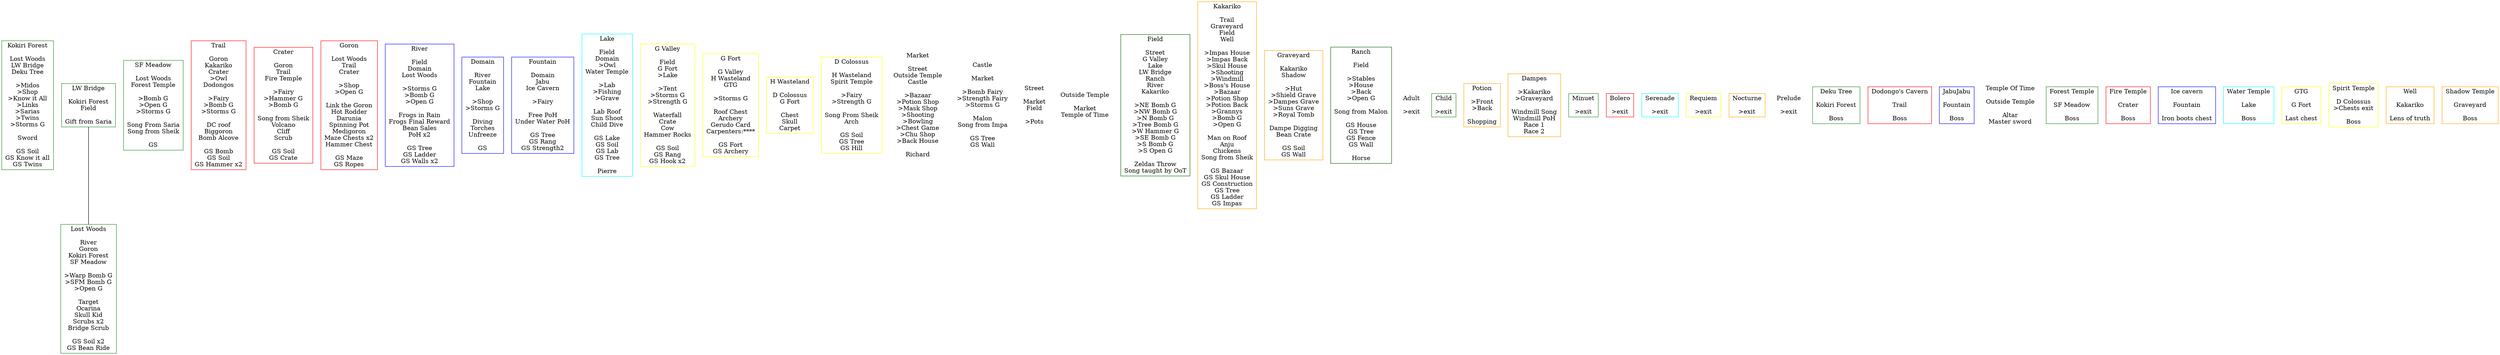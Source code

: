 digraph G {

#-----------------------------------------------------
#Kokiri Forest

KokiriForest[ submenu="Forest", shape="box", color="forestgreen", label="Kokiri Forest

Lost Woods
LW Bridge
Deku Tree

>Midos
>Shop
>Know it All
>Links
>Sarias
>Twins
>Storms G

Sword

GS Soil
GS Know it all
GS Twins
"]

#-----------------------------------------------------
#Lost Woods
LostWoods[ submenu="Forest", shape="box", color="forestgreen", label="Lost Woods

River
Goron
Kokiri Forest
SF Meadow

>Warp Bomb G
>SFM Bomb G
>Open G

Target
Ocarina
Skull Kid
Scrubs x2
Bridge Scrub

GS Soil x2
GS Bean Ride
"]

#-----------------------------------------------------
#Lost Woods Bridge
LWBridge[ submenu="Forest", shape="box", color="forestgreen", label="LW Bridge

Kokiri Forest
Field

Gift from Saria
"]

LWBridge -> LostWoods [ label = "", arrowhead="none", arrowtail="none" ]

#-----------------------------------------------------
#Sacred Forest Meadow
SFMeadow[ submenu="Forest", shape="box", color="forestgreen", label="SF Meadow

Lost Woods
Forest Temple

>Bomb G
>Open G
>Storms G

Song From Saria
Song from Sheik

GS
"]

#-----------------------------------------------------
#Death Mountain Trail
Trail[ submenu="Death Mountain", shape="box", color="red", label="Trail

Goron
Kakariko
Crater
>Owl
Dodongos

>Fairy
>Bomb G
>Storms G

DC roof
Biggoron
Bomb Alcove

GS Bomb
GS Soil
GS Hammer x2
"]

#-----------------------------------------------------
#Death Mountain Crater
Crater[ submenu="Death Mountain", shape="box", color="red", label="Crater

Goron
Trail
Fire Temple

>Fairy
>Hammer G
>Bomb G

Song from Sheik
Volcano
Cliff
Scrub

GS Soil
GS Crate
"]

#-----------------------------------------------------
#Goron City
Goron[ submenu="Death Mountain", shape="box", color="red", label="Goron

Lost Woods
Trail
Crater

>Shop
>Open G

Link the Goron
Hot Rodder
Darunia
Spinning Pot
Medigoron
Maze Chests x2
Hammer Chest

GS Maze
GS Ropes
"]

#-----------------------------------------------------
#Zoras River
River[ submenu="Zora", shape="box", color="blue", label="River

Field
Domain
Lost Woods

>Storms G
>Bomb G
>Open G

Frogs in Rain
Frogs Final Reward
Bean Sales
PoH x2

GS Tree
GS Ladder
GS Walls x2
"]

#-----------------------------------------------------
#Zoras Domain
Domain[ submenu="Zora", shape="box", color="blue", label="Domain

River
Fountain
Lake

>Shop
>Storms G

Diving
Torches
Unfreeze

GS
"]

#-----------------------------------------------------
#Zoras Fountain
Fountain[ submenu="Zora", shape="box", color="blue", label="Fountain

Domain
Jabu
Ice Cavern

>Fairy

Free PoH
Under Water PoH

GS Tree
GS Rang
GS Strength2
"]

#-----------------------------------------------------
#Lake Hylia

Lake[ submenu="Hyrule", shape="box", color="cyan", label="Lake

Field
Domain
>Owl
Water Temple

>Lab
>Fishing
>Grave

Lab Roof
Sun Shoot
Child Dive

GS Lake
GS Soil
GS Lab
GS Tree

Pierre
"]

#-----------------------------------------------------
#Gerudo Valley
GValley[ submenu="Gerudo", shape="box", color="yellow", label="G Valley

Field
G Fort
>Lake

>Tent
>Storms G
>Strength G

Waterfall
Crate
Cow
Hammer Rocks

GS Soil
GS Rang
GS Hook x2
"]

#broken in chaos san
#GValley -> Lake [ label = "" ]

#-----------------------------------------------------
#Gerudo Fortress
GFort[ submenu="Gerudo", shape="box", color="yellow", label="G Fort

G Valley
H Wasteland
GTG

>Storms G

Roof Chest
Archery
Gerudo Card
Carpenters:****

GS Fort
GS Archery
"]

#-----------------------------------------------------
#Haunted Wasteland
HWasteland[ submenu="Gerudo", shape="box", color="yellow", label="H Wasteland

D Colossus
G Fort

Chest
Skull
Carpet
"]

#-----------------------------------------------------
#Desert Colossus
DColossus[ submenu="Gerudo", shape="box", color="yellow", label="D Colossus

H Wasteland
Spirit Temple

>Fairy
>Strength G

Song From Sheik
Arch

GS Soil
GS Tree
GS Hill
"]

#-----------------------------------------------------
#Hyrule Castle Market

Market[ submenu="Hyrule", shape="box", color="white", label="Market

Street
Outside Temple
Castle

>Bazaar
>Potion Shop
>Mask Shop
>Shooting
>Bowling
>Chest Game
>Chu Shop
>Back House

Richard
"]

#-----------------------------------------------------
#Hyrule Castle

Castle[ submenu="Hyrule", shape="box",  color="white", label="Castle

Market

>Bomb Fairy
>Strength Fairy
>Storms G

Malon
Song from Impa

GS Tree
GS Wall
"]

#-----------------------------------------------------
#Drawbridge Street

Street[ submenu="Hyrule", shape="box", color="white", label="Street

Market
Field

>Pots
"]

#-----------------------------------------------------
#Outside Temple of Time
OutsideTemple[ submenu="Hyrule", shape="box", color="white", label="Outside Temple

Market
Temple of Time
"]

#-----------------------------------------------------
#Hyrule Field
Field[ submenu="Hyrule", shape="box", color="darkgreen", label="Field

Street
G Valley
Lake
LW Bridge
Ranch
River
Kakariko

>NE Bomb G
>NW Bomb G
>N Bomb G
>Tree Bomb G
>W Hammer G
>SE Bomb G
>S Bomb G
>S Open G

Zeldas Throw
Song taught by OoT
"]

#-----------------------------------------------------
#Kakariko Village
Kakariko[ submenu="Kakariko", shape="box", color="orange", label="Kakariko

Trail
Graveyard
Field
Well

>Impas House
>Impas Back
>Skul House
>Shooting
>Windmill
>Boss's House
>Bazaar
>Potion Shop
>Potion Back
>Grannys
>Bomb G
>Open G

Man on Roof
Anju
Chickens
Song from Sheik

GS Bazaar
GS Skul House
GS Construction
GS Tree
GS Ladder
GS Impas
"]

#-----------------------------------------------------
#Graveyard
Graveyard[ submenu="Kakariko", shape="box", color="orange", label="Graveyard

Kakariko
Shadow

>Hut
>Shield Grave
>Dampes Grave
>Suns Grave
>Royal Tomb

Dampe Digging
Bean Crate

GS Soil
GS Wall
"]

#-----------------------------------------------------
#Lon Lon Ranch

Ranch[ submenu="Hyrule", shape="box", color="darkgreen", label="Ranch

Field

>Stables
>House
>Back
>Open G

Song from Malon

GS House
GS Tree
GS Fence
GS Wall

Horse
"]

#-----------------------------------------------------
#Misc Interiors

Adult [ shape="box", color = "white", label="Adult

>exit
"]

Child [ shape="box", color = "forestgreen",  label="Child

>exit
"]

Potion [ submenu="Kakariko", shape="box", color = "orange",  label="Potion

>Front
>Back

Shopping
"]

Dampes [ submenu="Kakariko", shape="box", color = "orange",  label="Dampes

>Kakariko
>Graveyard

Windmill Song
Windmill PoH
Race 1
Race 2
"]

#-----------------------------------------------------
#Songs

Minuet[ submenu="Songs", shape="box", color="forestgreen", label="Minuet

>exit
"]

Bolero[ submenu="Songs", shape="box", color="red", label="Bolero

>exit
"]

Serenade[ submenu="Songs", shape="box", color="cyan", label="Serenade

>exit
"]

Requiem[ submenu="Songs", shape="box", color="yellow", label="Requiem

>exit
"]

Nocturne[ submenu="Songs", shape="box", color="orange", label="Nocturne

>exit
"]

Prelude[ submenu="Songs", shape="box", color="white", label="Prelude

>exit
"]

#-----------------------------------------------------
#Dungeons

DekuTree[ submenu="Dungeons", shape="box", color="forestgreen", label="Deku Tree

Kokiri Forest

Boss
"]

DodongosCavern[ submenu="Dungeons", shape="box", color="red", label="Dodongo's Cavern

Trail

Boss
"]

JabuJabu[ submenu="Dungeons", shape="box", color="blue", label="JabuJabu

Fountain

Boss
"]

TempleOfTime[ submenu="Dungeons", shape="box", color="white", label="Temple Of Time

Outside Temple

Altar
Master sword
"]

ForestTemple[ submenu="Dungeons", shape="box", color="forestgreen", label="Forest Temple

SF Meadow

Boss
"]

FireTemple[ submenu="Dungeons", shape="box", color="red", label="Fire Temple

Crater

Boss
"]

IceCavern[ submenu="Dungeons", shape="box", color="blue", label="Ice cavern

Fountain

Iron boots chest
"]

WaterTemple[ submenu="Dungeons", shape="box", color="cyan", label="Water Temple

Lake

Boss
"]

GTG[ submenu="Dungeons", shape="box", color="yellow", label="GTG

G Fort

Last chest
"]

SpiritTemple[ submenu="Dungeons", shape="box", color="yellow", label="Spirit Temple

D Colossus
>Chests exit

Boss
"]

BotW[ submenu="Dungeons", shape="box", color="orange", label="Well

Kakariko

Lens of truth
"]

ShadowTemple[ submenu="Dungeons", shape="box", color="orange", label="Shadow Temple

Graveyard

Boss
"]

}
